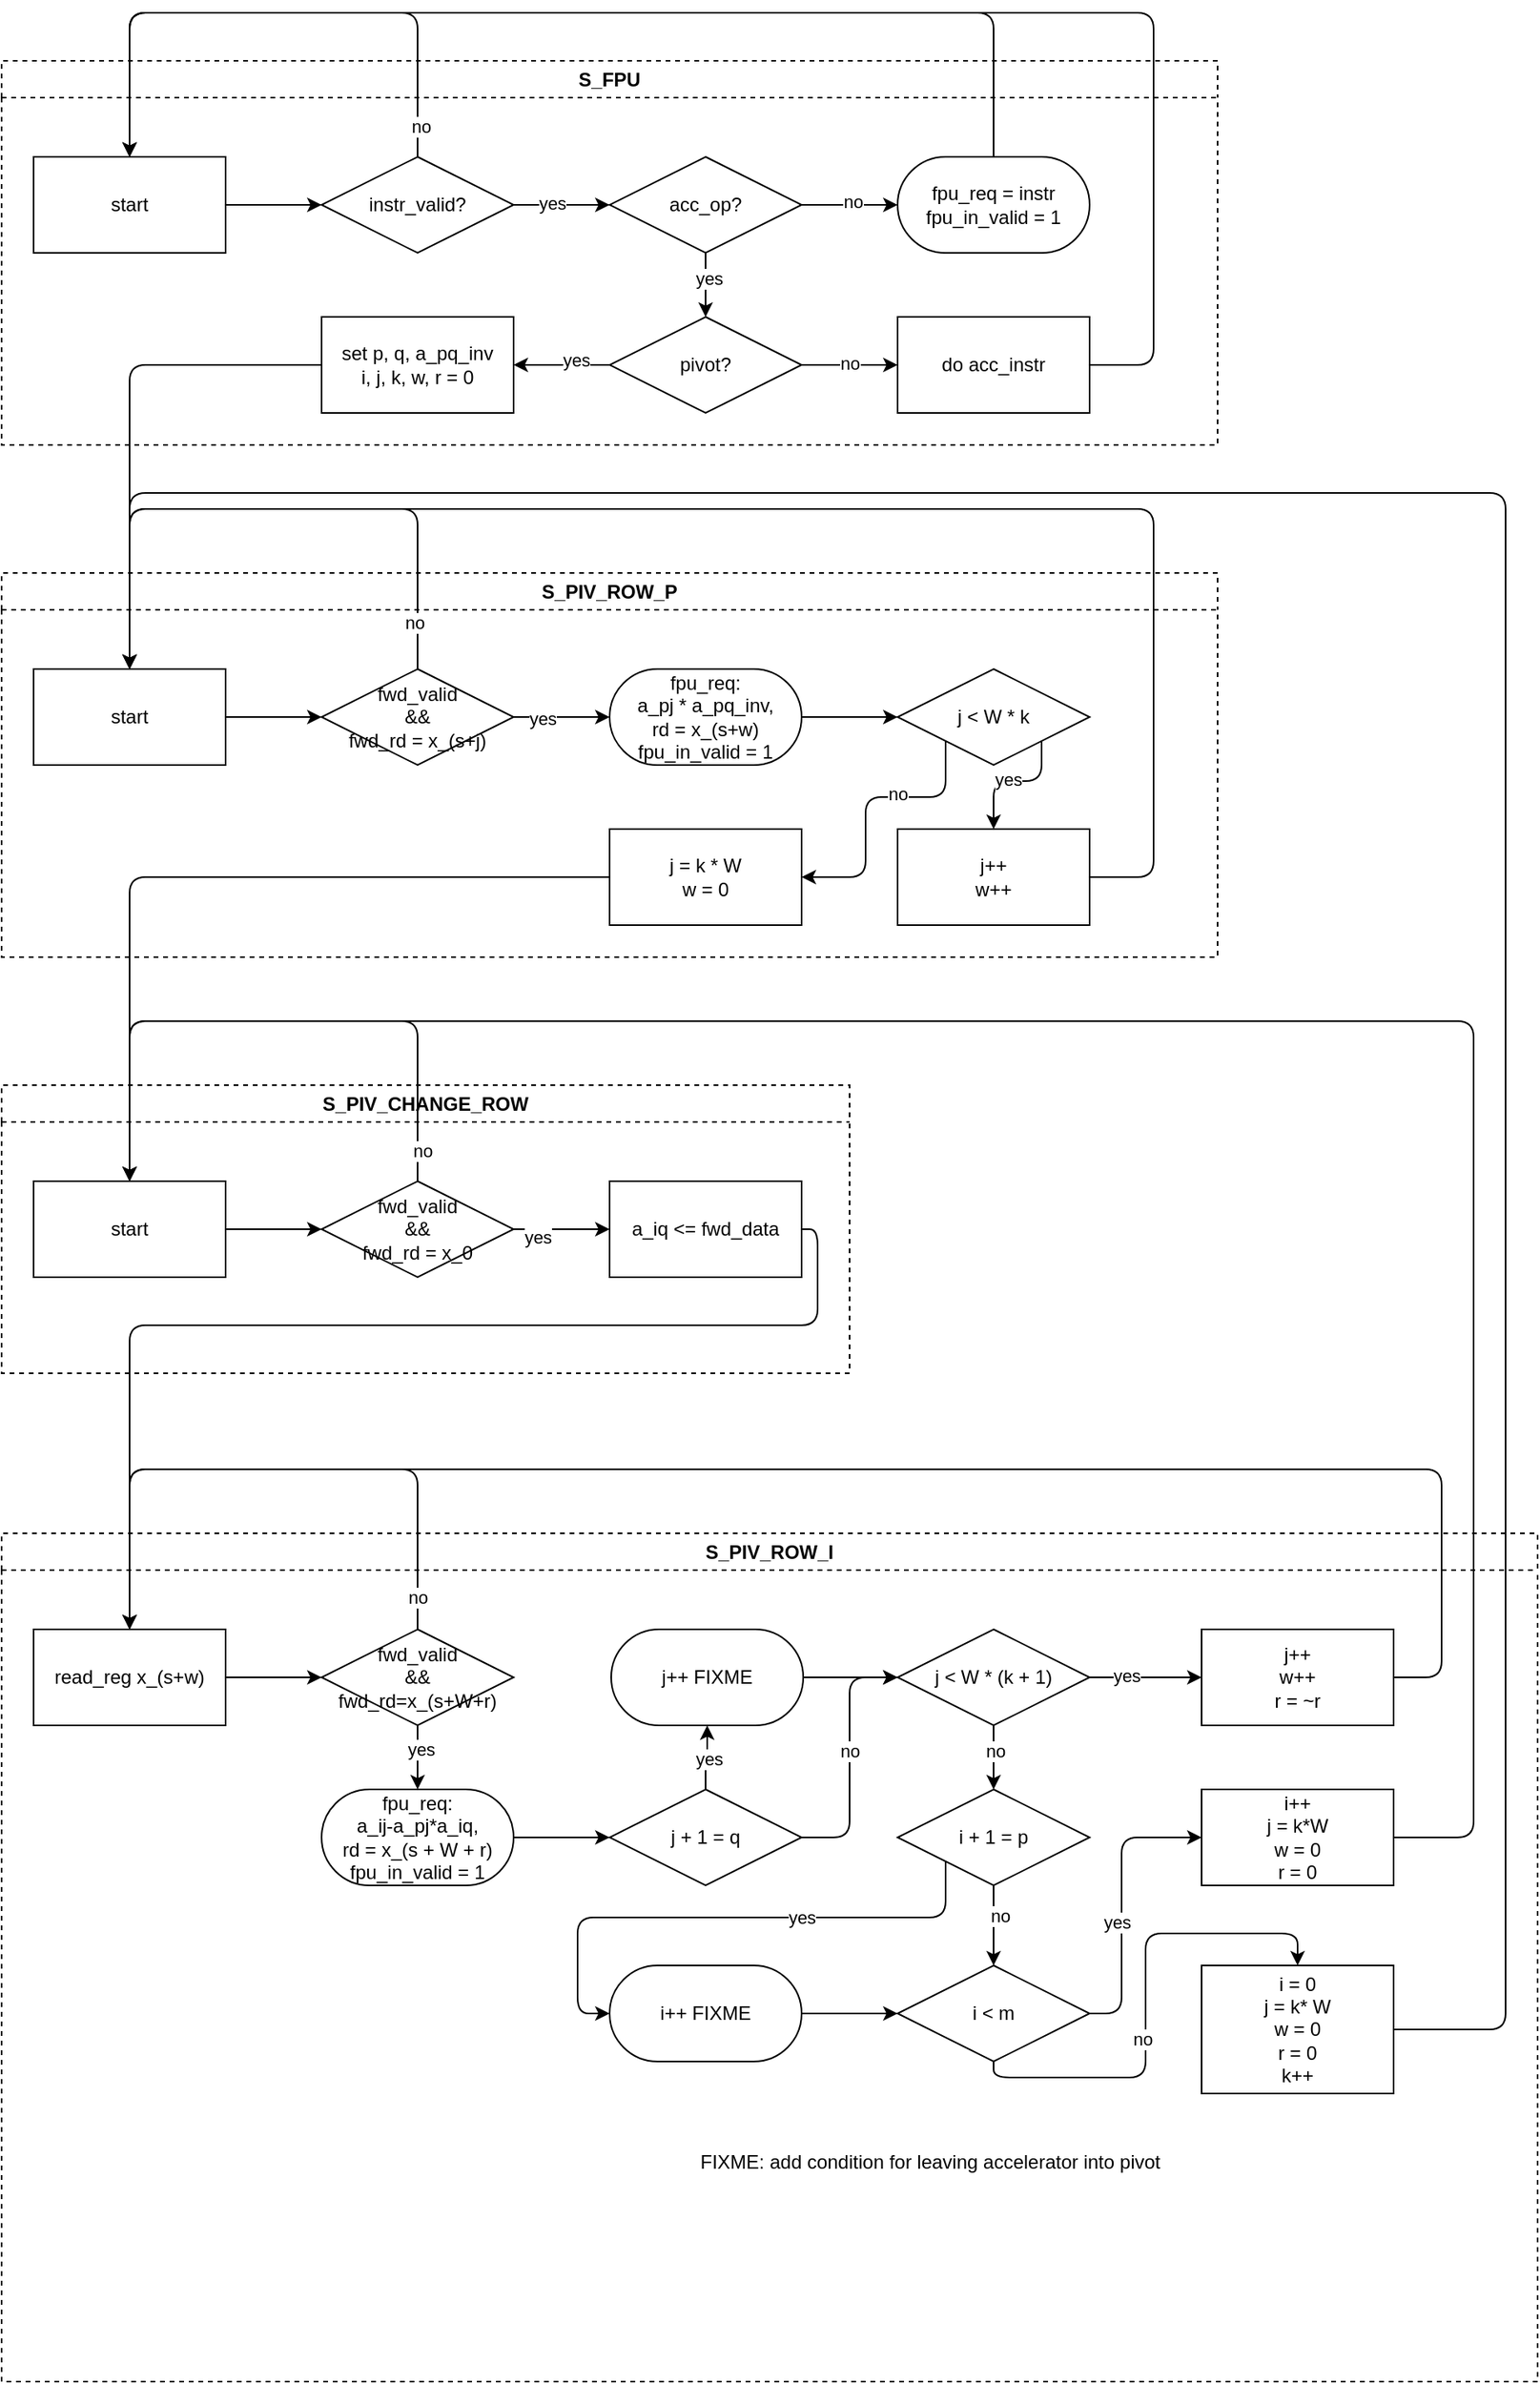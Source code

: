 <mxfile>
    <diagram id="upM8BxJ4DCmBjdvqJWjv" name="Page-1">
        <mxGraphModel dx="1709" dy="923" grid="1" gridSize="10" guides="1" tooltips="1" connect="1" arrows="1" fold="1" page="1" pageScale="1" pageWidth="850" pageHeight="1100" math="0" shadow="0">
            <root>
                <mxCell id="0"/>
                <mxCell id="1" parent="0"/>
                <mxCell id="11" value="S_FPU" style="swimlane;whiteSpace=wrap;html=1;dashed=1;fillColor=none;" parent="1" vertex="1">
                    <mxGeometry x="-280" y="80" width="760" height="240" as="geometry"/>
                </mxCell>
                <mxCell id="54" style="edgeStyle=none;html=1;exitX=1;exitY=0.5;exitDx=0;exitDy=0;entryX=0;entryY=0.5;entryDx=0;entryDy=0;" parent="11" source="13" target="15" edge="1">
                    <mxGeometry relative="1" as="geometry"/>
                </mxCell>
                <mxCell id="13" value="start" style="rounded=0;whiteSpace=wrap;html=1;" parent="11" vertex="1">
                    <mxGeometry x="20" y="60" width="120" height="60" as="geometry"/>
                </mxCell>
                <mxCell id="15" value="instr_valid?" style="rhombus;whiteSpace=wrap;html=1;" parent="11" vertex="1">
                    <mxGeometry x="200" y="60" width="120" height="60" as="geometry"/>
                </mxCell>
                <mxCell id="18" value="" style="endArrow=classic;html=1;entryX=0.5;entryY=0;entryDx=0;entryDy=0;exitX=0.5;exitY=0;exitDx=0;exitDy=0;" parent="11" source="15" target="13" edge="1">
                    <mxGeometry relative="1" as="geometry">
                        <mxPoint x="10" y="170" as="sourcePoint"/>
                        <mxPoint x="-50" y="-40" as="targetPoint"/>
                        <Array as="points">
                            <mxPoint x="260" y="-30"/>
                            <mxPoint x="80" y="-30"/>
                        </Array>
                    </mxGeometry>
                </mxCell>
                <mxCell id="58" value="no" style="edgeLabel;html=1;align=center;verticalAlign=middle;resizable=0;points=[];" parent="18" vertex="1" connectable="0">
                    <mxGeometry x="-0.891" y="-2" relative="1" as="geometry">
                        <mxPoint as="offset"/>
                    </mxGeometry>
                </mxCell>
                <mxCell id="64" value="&lt;font style=&quot;color: rgb(0, 0, 0);&quot;&gt;set p, q, a_pq_inv&lt;/font&gt;&lt;div&gt;&lt;font style=&quot;color: rgb(0, 0, 0);&quot;&gt;i, j, k, w, r = 0&lt;/font&gt;&lt;/div&gt;" style="rounded=0;whiteSpace=wrap;html=1;" parent="11" vertex="1">
                    <mxGeometry x="200" y="160" width="120" height="60" as="geometry"/>
                </mxCell>
                <mxCell id="65" value="S_PIV_ROW_P" style="swimlane;whiteSpace=wrap;html=1;dashed=1;fillColor=none;" parent="1" vertex="1">
                    <mxGeometry x="-280" y="400" width="760" height="240" as="geometry"/>
                </mxCell>
                <mxCell id="99" style="edgeStyle=elbowEdgeStyle;html=1;exitX=1;exitY=0.5;exitDx=0;exitDy=0;entryX=0;entryY=0.5;entryDx=0;entryDy=0;" parent="65" source="66" target="98" edge="1">
                    <mxGeometry relative="1" as="geometry"/>
                </mxCell>
                <mxCell id="66" value="start" style="rounded=0;whiteSpace=wrap;html=1;" parent="65" vertex="1">
                    <mxGeometry x="20" y="60" width="120" height="60" as="geometry"/>
                </mxCell>
                <mxCell id="68" value="fpu_req:&lt;br&gt;a_pj * a_pq_inv,&lt;br&gt;rd = x_(s+w)&lt;br&gt;fpu_in_valid = 1" style="rounded=1;whiteSpace=wrap;html=1;arcSize=50;" parent="65" vertex="1">
                    <mxGeometry x="380" y="60" width="120" height="60" as="geometry"/>
                </mxCell>
                <mxCell id="33" value="fpu_req = instr&lt;div&gt;&lt;font style=&quot;color: rgb(0, 0, 0);&quot;&gt;fpu_in_valid = 1&lt;/font&gt;&lt;/div&gt;" style="rounded=1;whiteSpace=wrap;html=1;arcSize=50;" parent="65" vertex="1">
                    <mxGeometry x="560" y="-260" width="120" height="60" as="geometry"/>
                </mxCell>
                <mxCell id="39" value="do acc_instr" style="rounded=0;whiteSpace=wrap;html=1;" parent="65" vertex="1">
                    <mxGeometry x="560" y="-160" width="120" height="60" as="geometry"/>
                </mxCell>
                <mxCell id="82" style="edgeStyle=none;html=1;exitX=1;exitY=1;exitDx=0;exitDy=0;entryX=0.5;entryY=0;entryDx=0;entryDy=0;" parent="65" source="78" target="81" edge="1">
                    <mxGeometry relative="1" as="geometry">
                        <Array as="points">
                            <mxPoint x="650" y="130"/>
                            <mxPoint x="620" y="130"/>
                        </Array>
                    </mxGeometry>
                </mxCell>
                <mxCell id="83" value="yes" style="edgeLabel;html=1;align=center;verticalAlign=middle;resizable=0;points=[];" parent="82" vertex="1" connectable="0">
                    <mxGeometry x="0.086" y="-1" relative="1" as="geometry">
                        <mxPoint as="offset"/>
                    </mxGeometry>
                </mxCell>
                <mxCell id="87" style="edgeStyle=none;html=1;exitX=0;exitY=1;exitDx=0;exitDy=0;entryX=1;entryY=0.5;entryDx=0;entryDy=0;" parent="65" source="78" target="86" edge="1">
                    <mxGeometry relative="1" as="geometry">
                        <Array as="points">
                            <mxPoint x="590" y="140"/>
                            <mxPoint x="540" y="140"/>
                            <mxPoint x="540" y="190"/>
                        </Array>
                    </mxGeometry>
                </mxCell>
                <mxCell id="88" value="no" style="edgeLabel;html=1;align=center;verticalAlign=middle;resizable=0;points=[];" parent="87" vertex="1" connectable="0">
                    <mxGeometry x="-0.257" y="-2" relative="1" as="geometry">
                        <mxPoint as="offset"/>
                    </mxGeometry>
                </mxCell>
                <mxCell id="78" value="j &amp;lt; W * k" style="rhombus;whiteSpace=wrap;html=1;" parent="65" vertex="1">
                    <mxGeometry x="560" y="60" width="120" height="60" as="geometry"/>
                </mxCell>
                <mxCell id="80" style="edgeStyle=none;html=1;exitX=1;exitY=0.5;exitDx=0;exitDy=0;entryX=0;entryY=0.5;entryDx=0;entryDy=0;" parent="65" target="78" edge="1">
                    <mxGeometry relative="1" as="geometry">
                        <mxPoint x="500" y="90" as="sourcePoint"/>
                    </mxGeometry>
                </mxCell>
                <mxCell id="34" value="pivot?" style="rhombus;whiteSpace=wrap;html=1;" parent="65" vertex="1">
                    <mxGeometry x="380" y="-160" width="120" height="60" as="geometry"/>
                </mxCell>
                <mxCell id="61" style="edgeStyle=none;html=1;exitX=1;exitY=0.5;exitDx=0;exitDy=0;entryX=0;entryY=0.5;entryDx=0;entryDy=0;" parent="65" source="34" target="39" edge="1">
                    <mxGeometry relative="1" as="geometry"/>
                </mxCell>
                <mxCell id="62" value="no" style="edgeLabel;html=1;align=center;verticalAlign=middle;resizable=0;points=[];" parent="61" vertex="1" connectable="0">
                    <mxGeometry y="1" relative="1" as="geometry">
                        <mxPoint as="offset"/>
                    </mxGeometry>
                </mxCell>
                <mxCell id="28" value="acc_op?" style="rhombus;whiteSpace=wrap;html=1;" parent="65" vertex="1">
                    <mxGeometry x="380" y="-260" width="120" height="60" as="geometry"/>
                </mxCell>
                <mxCell id="45" style="edgeStyle=none;html=1;exitX=1;exitY=0.5;exitDx=0;exitDy=0;entryX=0;entryY=0.5;entryDx=0;entryDy=0;" parent="65" source="28" target="33" edge="1">
                    <mxGeometry relative="1" as="geometry"/>
                </mxCell>
                <mxCell id="50" value="no" style="edgeLabel;html=1;align=center;verticalAlign=middle;resizable=0;points=[];" parent="45" vertex="1" connectable="0">
                    <mxGeometry x="0.056" y="2" relative="1" as="geometry">
                        <mxPoint as="offset"/>
                    </mxGeometry>
                </mxCell>
                <mxCell id="42" style="edgeStyle=none;html=1;exitX=0.5;exitY=1;exitDx=0;exitDy=0;entryX=0.5;entryY=0;entryDx=0;entryDy=0;" parent="65" source="28" target="34" edge="1">
                    <mxGeometry relative="1" as="geometry"/>
                </mxCell>
                <mxCell id="48" value="yes" style="edgeLabel;html=1;align=center;verticalAlign=middle;resizable=0;points=[];" parent="42" vertex="1" connectable="0">
                    <mxGeometry x="-0.2" y="2" relative="1" as="geometry">
                        <mxPoint as="offset"/>
                    </mxGeometry>
                </mxCell>
                <mxCell id="84" style="edgeStyle=none;html=1;exitX=1;exitY=0.5;exitDx=0;exitDy=0;entryX=0.5;entryY=0;entryDx=0;entryDy=0;" parent="65" source="81" target="66" edge="1">
                    <mxGeometry relative="1" as="geometry">
                        <Array as="points">
                            <mxPoint x="720" y="190"/>
                            <mxPoint x="720" y="-40"/>
                            <mxPoint x="80" y="-40"/>
                        </Array>
                    </mxGeometry>
                </mxCell>
                <mxCell id="81" value="j++&lt;div&gt;w++&lt;/div&gt;" style="rounded=1;whiteSpace=wrap;html=1;arcSize=0;" parent="65" vertex="1">
                    <mxGeometry x="560" y="160" width="120" height="60" as="geometry"/>
                </mxCell>
                <mxCell id="86" value="j = k * W&lt;br&gt;w = 0" style="rounded=1;whiteSpace=wrap;html=1;arcSize=0;" parent="65" vertex="1">
                    <mxGeometry x="380" y="160" width="120" height="60" as="geometry"/>
                </mxCell>
                <mxCell id="100" style="edgeStyle=elbowEdgeStyle;html=1;exitX=0.5;exitY=0;exitDx=0;exitDy=0;entryX=0.5;entryY=0;entryDx=0;entryDy=0;" parent="65" source="98" target="66" edge="1">
                    <mxGeometry relative="1" as="geometry">
                        <Array as="points">
                            <mxPoint x="170" y="-40"/>
                        </Array>
                    </mxGeometry>
                </mxCell>
                <mxCell id="101" value="no" style="edgeLabel;html=1;align=center;verticalAlign=middle;resizable=0;points=[];" parent="100" vertex="1" connectable="0">
                    <mxGeometry x="-0.847" y="2" relative="1" as="geometry">
                        <mxPoint as="offset"/>
                    </mxGeometry>
                </mxCell>
                <mxCell id="102" style="edgeStyle=elbowEdgeStyle;html=1;exitX=1;exitY=0.5;exitDx=0;exitDy=0;entryX=0;entryY=0.5;entryDx=0;entryDy=0;elbow=horizontal;" parent="65" source="98" target="68" edge="1">
                    <mxGeometry relative="1" as="geometry"/>
                </mxCell>
                <mxCell id="103" value="yes" style="edgeLabel;html=1;align=center;verticalAlign=middle;resizable=0;points=[];" parent="102" vertex="1" connectable="0">
                    <mxGeometry x="-0.4" y="-1" relative="1" as="geometry">
                        <mxPoint as="offset"/>
                    </mxGeometry>
                </mxCell>
                <mxCell id="98" value="fwd_valid&lt;div&gt;&lt;font style=&quot;color: rgb(0, 0, 0);&quot;&gt;&amp;amp;&amp;amp;&lt;br&gt;fwd_rd = x_(s+j)&lt;/font&gt;&lt;/div&gt;" style="rhombus;whiteSpace=wrap;html=1;" parent="65" vertex="1">
                    <mxGeometry x="200" y="60" width="120" height="60" as="geometry"/>
                </mxCell>
                <mxCell id="67" style="edgeStyle=none;html=1;exitX=0;exitY=0.5;exitDx=0;exitDy=0;entryX=0.5;entryY=0;entryDx=0;entryDy=0;" parent="1" source="64" target="66" edge="1">
                    <mxGeometry relative="1" as="geometry">
                        <Array as="points">
                            <mxPoint x="-200" y="270"/>
                        </Array>
                    </mxGeometry>
                </mxCell>
                <mxCell id="46" style="edgeStyle=none;html=1;exitX=0.5;exitY=0;exitDx=0;exitDy=0;entryX=0.5;entryY=0;entryDx=0;entryDy=0;" parent="1" source="33" target="13" edge="1">
                    <mxGeometry relative="1" as="geometry">
                        <mxPoint x="70" y="30" as="targetPoint"/>
                        <Array as="points">
                            <mxPoint x="340" y="50"/>
                            <mxPoint x="70" y="50"/>
                            <mxPoint x="-200" y="50"/>
                        </Array>
                    </mxGeometry>
                </mxCell>
                <mxCell id="63" style="edgeStyle=none;html=1;exitX=1;exitY=0.5;exitDx=0;exitDy=0;entryX=0.5;entryY=0;entryDx=0;entryDy=0;" parent="1" source="39" target="13" edge="1">
                    <mxGeometry relative="1" as="geometry">
                        <mxPoint x="480" y="50" as="targetPoint"/>
                        <Array as="points">
                            <mxPoint x="440" y="270"/>
                            <mxPoint x="440" y="50"/>
                            <mxPoint x="370" y="50"/>
                            <mxPoint x="-200" y="50"/>
                        </Array>
                    </mxGeometry>
                </mxCell>
                <mxCell id="44" style="edgeStyle=none;html=1;exitX=0;exitY=0.5;exitDx=0;exitDy=0;" parent="1" source="34" target="64" edge="1">
                    <mxGeometry relative="1" as="geometry">
                        <mxPoint x="170" y="350" as="targetPoint"/>
                    </mxGeometry>
                </mxCell>
                <mxCell id="52" value="yes" style="edgeLabel;html=1;align=center;verticalAlign=middle;resizable=0;points=[];" parent="44" vertex="1" connectable="0">
                    <mxGeometry x="-0.294" y="-3" relative="1" as="geometry">
                        <mxPoint as="offset"/>
                    </mxGeometry>
                </mxCell>
                <mxCell id="41" style="edgeStyle=none;html=1;exitX=1;exitY=0.5;exitDx=0;exitDy=0;entryX=0;entryY=0.5;entryDx=0;entryDy=0;" parent="1" source="15" target="28" edge="1">
                    <mxGeometry relative="1" as="geometry"/>
                </mxCell>
                <mxCell id="47" value="yes" style="edgeLabel;html=1;align=center;verticalAlign=middle;resizable=0;points=[];" parent="41" vertex="1" connectable="0">
                    <mxGeometry x="-0.21" y="1" relative="1" as="geometry">
                        <mxPoint as="offset"/>
                    </mxGeometry>
                </mxCell>
                <mxCell id="89" value="S_PIV_CHANGE_ROW" style="swimlane;whiteSpace=wrap;html=1;dashed=1;fillColor=none;" parent="1" vertex="1">
                    <mxGeometry x="-280" y="720" width="530" height="180" as="geometry"/>
                </mxCell>
                <mxCell id="105" style="edgeStyle=elbowEdgeStyle;html=1;exitX=1;exitY=0.5;exitDx=0;exitDy=0;entryX=0;entryY=0.5;entryDx=0;entryDy=0;" parent="89" source="91" target="104" edge="1">
                    <mxGeometry relative="1" as="geometry"/>
                </mxCell>
                <mxCell id="91" value="start" style="rounded=0;whiteSpace=wrap;html=1;" parent="89" vertex="1">
                    <mxGeometry x="20" y="60" width="120" height="60" as="geometry"/>
                </mxCell>
                <mxCell id="106" style="edgeStyle=elbowEdgeStyle;html=1;exitX=0.5;exitY=0;exitDx=0;exitDy=0;entryX=0.5;entryY=0;entryDx=0;entryDy=0;" parent="89" source="104" target="91" edge="1">
                    <mxGeometry relative="1" as="geometry">
                        <Array as="points">
                            <mxPoint x="170" y="-40"/>
                        </Array>
                    </mxGeometry>
                </mxCell>
                <mxCell id="107" value="no" style="edgeLabel;html=1;align=center;verticalAlign=middle;resizable=0;points=[];" parent="106" vertex="1" connectable="0">
                    <mxGeometry x="-0.9" y="-3" relative="1" as="geometry">
                        <mxPoint as="offset"/>
                    </mxGeometry>
                </mxCell>
                <mxCell id="109" style="edgeStyle=elbowEdgeStyle;html=1;exitX=1;exitY=0.5;exitDx=0;exitDy=0;entryX=0;entryY=0.5;entryDx=0;entryDy=0;" parent="89" source="104" target="108" edge="1">
                    <mxGeometry relative="1" as="geometry"/>
                </mxCell>
                <mxCell id="110" value="yes" style="edgeLabel;html=1;align=center;verticalAlign=middle;resizable=0;points=[];" parent="109" vertex="1" connectable="0">
                    <mxGeometry x="-0.5" y="-5" relative="1" as="geometry">
                        <mxPoint as="offset"/>
                    </mxGeometry>
                </mxCell>
                <mxCell id="104" value="fwd_valid&lt;br&gt;&amp;amp;&amp;amp;&lt;br&gt;fwd_rd = x_0" style="rhombus;whiteSpace=wrap;html=1;" parent="89" vertex="1">
                    <mxGeometry x="200" y="60" width="120" height="60" as="geometry"/>
                </mxCell>
                <mxCell id="108" value="a_iq &amp;lt;= fwd_data" style="rounded=0;whiteSpace=wrap;html=1;" parent="89" vertex="1">
                    <mxGeometry x="380" y="60" width="120" height="60" as="geometry"/>
                </mxCell>
                <mxCell id="94" value="S_PIV_ROW_I" style="swimlane;whiteSpace=wrap;html=1;dashed=1;fillColor=none;startSize=23;" parent="1" vertex="1">
                    <mxGeometry x="-280" y="1000" width="960" height="530" as="geometry"/>
                </mxCell>
                <mxCell id="116" style="edgeStyle=orthogonalEdgeStyle;html=1;exitX=1;exitY=0.5;exitDx=0;exitDy=0;entryX=0;entryY=0.5;entryDx=0;entryDy=0;" parent="94" source="97" target="115" edge="1">
                    <mxGeometry relative="1" as="geometry"/>
                </mxCell>
                <mxCell id="97" value="read_reg x_(s+w)" style="rounded=0;whiteSpace=wrap;html=1;" parent="94" vertex="1">
                    <mxGeometry x="20" y="60" width="120" height="60" as="geometry"/>
                </mxCell>
                <mxCell id="121" style="edgeStyle=orthogonalEdgeStyle;html=1;exitX=0.5;exitY=0;exitDx=0;exitDy=0;entryX=0.5;entryY=0;entryDx=0;entryDy=0;" parent="94" source="115" target="97" edge="1">
                    <mxGeometry relative="1" as="geometry">
                        <Array as="points">
                            <mxPoint x="260" y="-40"/>
                            <mxPoint x="80" y="-40"/>
                        </Array>
                    </mxGeometry>
                </mxCell>
                <mxCell id="122" value="no" style="edgeLabel;html=1;align=center;verticalAlign=middle;resizable=0;points=[];" parent="121" vertex="1" connectable="0">
                    <mxGeometry x="-0.1" y="4" relative="1" as="geometry">
                        <mxPoint x="71" y="76" as="offset"/>
                    </mxGeometry>
                </mxCell>
                <mxCell id="124" style="edgeStyle=orthogonalEdgeStyle;html=1;exitX=0.5;exitY=1;exitDx=0;exitDy=0;entryX=0.5;entryY=0;entryDx=0;entryDy=0;" parent="94" source="115" target="123" edge="1">
                    <mxGeometry relative="1" as="geometry"/>
                </mxCell>
                <mxCell id="125" value="yes" style="edgeLabel;html=1;align=center;verticalAlign=middle;resizable=0;points=[];" parent="124" vertex="1" connectable="0">
                    <mxGeometry x="-0.267" y="2" relative="1" as="geometry">
                        <mxPoint as="offset"/>
                    </mxGeometry>
                </mxCell>
                <mxCell id="115" value="fwd_valid&lt;br&gt;&amp;amp;&amp;amp;&lt;br&gt;fwd_rd=x_(s+W+r)" style="rhombus;whiteSpace=wrap;html=1;" parent="94" vertex="1">
                    <mxGeometry x="200" y="60" width="120" height="60" as="geometry"/>
                </mxCell>
                <mxCell id="145" style="edgeStyle=none;html=1;exitX=1;exitY=0.5;exitDx=0;exitDy=0;entryX=0;entryY=0.5;entryDx=0;entryDy=0;" parent="94" source="123" target="143" edge="1">
                    <mxGeometry relative="1" as="geometry"/>
                </mxCell>
                <mxCell id="123" value="fpu_req:&lt;br&gt;a_ij-a_pj*a_iq,&lt;br&gt;rd = x_(s + W + r)&lt;br&gt;fpu_in_valid = 1" style="rounded=1;whiteSpace=wrap;html=1;arcSize=50;" parent="94" vertex="1">
                    <mxGeometry x="200" y="160" width="120" height="60" as="geometry"/>
                </mxCell>
                <mxCell id="132" style="edgeStyle=orthogonalEdgeStyle;html=1;exitX=1;exitY=0.5;exitDx=0;exitDy=0;entryX=0;entryY=0.5;entryDx=0;entryDy=0;" parent="94" source="126" target="127" edge="1">
                    <mxGeometry relative="1" as="geometry"/>
                </mxCell>
                <mxCell id="136" value="yes" style="edgeLabel;html=1;align=center;verticalAlign=middle;resizable=0;points=[];" parent="132" vertex="1" connectable="0">
                    <mxGeometry x="-0.343" y="1" relative="1" as="geometry">
                        <mxPoint as="offset"/>
                    </mxGeometry>
                </mxCell>
                <mxCell id="154" style="edgeStyle=orthogonalEdgeStyle;html=1;exitX=0.5;exitY=1;exitDx=0;exitDy=0;" parent="94" source="126" target="153" edge="1">
                    <mxGeometry relative="1" as="geometry"/>
                </mxCell>
                <mxCell id="167" value="no" style="edgeLabel;html=1;align=center;verticalAlign=middle;resizable=0;points=[];" parent="154" vertex="1" connectable="0">
                    <mxGeometry x="-0.231" y="1" relative="1" as="geometry">
                        <mxPoint as="offset"/>
                    </mxGeometry>
                </mxCell>
                <mxCell id="126" value="j &amp;lt; W * (k + 1)" style="rhombus;whiteSpace=wrap;html=1;" parent="94" vertex="1">
                    <mxGeometry x="560" y="60" width="120" height="60" as="geometry"/>
                </mxCell>
                <mxCell id="140" style="edgeStyle=orthogonalEdgeStyle;html=1;exitX=1;exitY=0.5;exitDx=0;exitDy=0;entryX=0.5;entryY=0;entryDx=0;entryDy=0;" parent="94" source="127" target="97" edge="1">
                    <mxGeometry relative="1" as="geometry">
                        <Array as="points">
                            <mxPoint x="900" y="90"/>
                            <mxPoint x="900" y="-40"/>
                            <mxPoint x="80" y="-40"/>
                        </Array>
                    </mxGeometry>
                </mxCell>
                <mxCell id="127" value="j++&lt;div&gt;w++&lt;br&gt;r = ~r&lt;/div&gt;" style="rounded=1;whiteSpace=wrap;html=1;arcSize=0;" parent="94" vertex="1">
                    <mxGeometry x="750" y="60" width="120" height="60" as="geometry"/>
                </mxCell>
                <mxCell id="134" style="edgeStyle=orthogonalEdgeStyle;html=1;exitX=1;exitY=0.5;exitDx=0;exitDy=0;entryX=0;entryY=0.5;entryDx=0;entryDy=0;" parent="94" source="128" target="129" edge="1">
                    <mxGeometry relative="1" as="geometry">
                        <Array as="points">
                            <mxPoint x="700" y="300"/>
                            <mxPoint x="700" y="190"/>
                        </Array>
                    </mxGeometry>
                </mxCell>
                <mxCell id="138" value="yes" style="edgeLabel;html=1;align=center;verticalAlign=middle;resizable=0;points=[];" parent="134" vertex="1" connectable="0">
                    <mxGeometry x="-0.143" y="3" relative="1" as="geometry">
                        <mxPoint as="offset"/>
                    </mxGeometry>
                </mxCell>
                <mxCell id="135" style="edgeStyle=orthogonalEdgeStyle;html=1;exitX=0.5;exitY=1;exitDx=0;exitDy=0;entryX=0.5;entryY=0;entryDx=0;entryDy=0;" parent="94" source="128" target="130" edge="1">
                    <mxGeometry relative="1" as="geometry">
                        <Array as="points">
                            <mxPoint x="620" y="340"/>
                            <mxPoint x="715" y="340"/>
                            <mxPoint x="715" y="250"/>
                            <mxPoint x="810" y="250"/>
                        </Array>
                    </mxGeometry>
                </mxCell>
                <mxCell id="139" value="no" style="edgeLabel;html=1;align=center;verticalAlign=middle;resizable=0;points=[];" parent="135" vertex="1" connectable="0">
                    <mxGeometry x="-0.167" y="2" relative="1" as="geometry">
                        <mxPoint as="offset"/>
                    </mxGeometry>
                </mxCell>
                <mxCell id="128" value="i &amp;lt; m" style="rhombus;whiteSpace=wrap;html=1;" parent="94" vertex="1">
                    <mxGeometry x="560" y="270" width="120" height="60" as="geometry"/>
                </mxCell>
                <mxCell id="129" value="i++&lt;br&gt;j = k*W&lt;br&gt;w = 0&lt;br&gt;r = 0" style="rounded=1;whiteSpace=wrap;html=1;arcSize=0;" parent="94" vertex="1">
                    <mxGeometry x="750" y="160" width="120" height="60" as="geometry"/>
                </mxCell>
                <mxCell id="130" value="i = 0&lt;br&gt;j = k* W&lt;br&gt;w = 0&lt;br&gt;r = 0&lt;br&gt;k++" style="rounded=1;whiteSpace=wrap;html=1;arcSize=0;" parent="94" vertex="1">
                    <mxGeometry x="750" y="270" width="120" height="80" as="geometry"/>
                </mxCell>
                <mxCell id="163" style="edgeStyle=orthogonalEdgeStyle;html=1;exitX=0.5;exitY=0;exitDx=0;exitDy=0;entryX=0.5;entryY=1;entryDx=0;entryDy=0;" parent="94" source="143" target="144" edge="1">
                    <mxGeometry relative="1" as="geometry"/>
                </mxCell>
                <mxCell id="164" value="yes" style="edgeLabel;html=1;align=center;verticalAlign=middle;resizable=0;points=[];" parent="163" vertex="1" connectable="0">
                    <mxGeometry x="-0.055" y="-2" relative="1" as="geometry">
                        <mxPoint as="offset"/>
                    </mxGeometry>
                </mxCell>
                <mxCell id="165" style="edgeStyle=orthogonalEdgeStyle;html=1;exitX=1;exitY=0.5;exitDx=0;exitDy=0;" parent="94" source="143" edge="1">
                    <mxGeometry relative="1" as="geometry">
                        <mxPoint x="560" y="90" as="targetPoint"/>
                        <Array as="points">
                            <mxPoint x="530" y="190"/>
                            <mxPoint x="530" y="90"/>
                        </Array>
                    </mxGeometry>
                </mxCell>
                <mxCell id="166" value="no" style="edgeLabel;html=1;align=center;verticalAlign=middle;resizable=0;points=[];" parent="165" vertex="1" connectable="0">
                    <mxGeometry x="0.047" relative="1" as="geometry">
                        <mxPoint as="offset"/>
                    </mxGeometry>
                </mxCell>
                <mxCell id="143" value="j + 1 = q" style="rhombus;whiteSpace=wrap;html=1;" parent="94" vertex="1">
                    <mxGeometry x="380" y="160" width="120" height="60" as="geometry"/>
                </mxCell>
                <mxCell id="149" style="edgeStyle=orthogonalEdgeStyle;html=1;exitX=1;exitY=0.5;exitDx=0;exitDy=0;entryX=0;entryY=0.5;entryDx=0;entryDy=0;" parent="94" source="144" target="126" edge="1">
                    <mxGeometry relative="1" as="geometry"/>
                </mxCell>
                <mxCell id="144" value="j++ FIXME" style="rounded=1;whiteSpace=wrap;html=1;arcSize=50;" parent="94" vertex="1">
                    <mxGeometry x="381" y="60" width="120" height="60" as="geometry"/>
                </mxCell>
                <mxCell id="155" style="edgeStyle=orthogonalEdgeStyle;html=1;exitX=0.5;exitY=1;exitDx=0;exitDy=0;entryX=0.5;entryY=0;entryDx=0;entryDy=0;" parent="94" source="153" target="128" edge="1">
                    <mxGeometry relative="1" as="geometry"/>
                </mxCell>
                <mxCell id="160" value="no" style="edgeLabel;html=1;align=center;verticalAlign=middle;resizable=0;points=[];" parent="155" vertex="1" connectable="0">
                    <mxGeometry x="-0.232" y="4" relative="1" as="geometry">
                        <mxPoint as="offset"/>
                    </mxGeometry>
                </mxCell>
                <mxCell id="157" style="edgeStyle=orthogonalEdgeStyle;html=1;exitX=0;exitY=1;exitDx=0;exitDy=0;entryX=0;entryY=0.5;entryDx=0;entryDy=0;" parent="94" source="153" target="156" edge="1">
                    <mxGeometry relative="1" as="geometry">
                        <Array as="points">
                            <mxPoint x="590" y="240"/>
                            <mxPoint x="360" y="240"/>
                            <mxPoint x="360" y="300"/>
                        </Array>
                    </mxGeometry>
                </mxCell>
                <mxCell id="159" value="yes" style="edgeLabel;html=1;align=center;verticalAlign=middle;resizable=0;points=[];" parent="157" vertex="1" connectable="0">
                    <mxGeometry x="-0.276" relative="1" as="geometry">
                        <mxPoint as="offset"/>
                    </mxGeometry>
                </mxCell>
                <mxCell id="153" value="i + 1 = p" style="rhombus;whiteSpace=wrap;html=1;" parent="94" vertex="1">
                    <mxGeometry x="560" y="160" width="120" height="60" as="geometry"/>
                </mxCell>
                <mxCell id="158" style="edgeStyle=orthogonalEdgeStyle;html=1;exitX=1;exitY=0.5;exitDx=0;exitDy=0;" parent="94" source="156" target="128" edge="1">
                    <mxGeometry relative="1" as="geometry"/>
                </mxCell>
                <mxCell id="156" value="i++ FIXME" style="rounded=1;whiteSpace=wrap;html=1;arcSize=50;" parent="94" vertex="1">
                    <mxGeometry x="380" y="270" width="120" height="60" as="geometry"/>
                </mxCell>
                <mxCell id="96" style="edgeStyle=orthogonalEdgeStyle;html=1;exitX=0;exitY=0.5;exitDx=0;exitDy=0;entryX=0.5;entryY=0;entryDx=0;entryDy=0;" parent="1" source="86" target="91" edge="1">
                    <mxGeometry relative="1" as="geometry">
                        <Array as="points">
                            <mxPoint x="-200" y="590"/>
                        </Array>
                    </mxGeometry>
                </mxCell>
                <mxCell id="113" style="edgeStyle=orthogonalEdgeStyle;html=1;exitX=1;exitY=0.5;exitDx=0;exitDy=0;" parent="1" source="108" target="97" edge="1">
                    <mxGeometry relative="1" as="geometry">
                        <Array as="points">
                            <mxPoint x="230" y="810"/>
                            <mxPoint x="230" y="870"/>
                            <mxPoint x="-200" y="870"/>
                        </Array>
                    </mxGeometry>
                </mxCell>
                <mxCell id="141" style="edgeStyle=orthogonalEdgeStyle;html=1;exitX=1;exitY=0.5;exitDx=0;exitDy=0;entryX=0.5;entryY=0;entryDx=0;entryDy=0;" parent="1" source="129" target="91" edge="1">
                    <mxGeometry relative="1" as="geometry">
                        <Array as="points">
                            <mxPoint x="640" y="1190"/>
                            <mxPoint x="640" y="680"/>
                            <mxPoint x="-200" y="680"/>
                        </Array>
                    </mxGeometry>
                </mxCell>
                <mxCell id="142" style="edgeStyle=orthogonalEdgeStyle;html=1;exitX=1;exitY=0.5;exitDx=0;exitDy=0;entryX=0.5;entryY=0;entryDx=0;entryDy=0;" parent="1" source="130" target="66" edge="1">
                    <mxGeometry relative="1" as="geometry">
                        <Array as="points">
                            <mxPoint x="660" y="1310"/>
                            <mxPoint x="660" y="350"/>
                            <mxPoint x="-200" y="350"/>
                        </Array>
                    </mxGeometry>
                </mxCell>
                <mxCell id="168" value="FIXME: add condition for leaving accelerator into pivot" style="text;html=1;align=center;verticalAlign=middle;resizable=0;points=[];autosize=1;strokeColor=none;fillColor=none;" vertex="1" parent="1">
                    <mxGeometry x="145" y="1378" width="310" height="30" as="geometry"/>
                </mxCell>
            </root>
        </mxGraphModel>
    </diagram>
</mxfile>